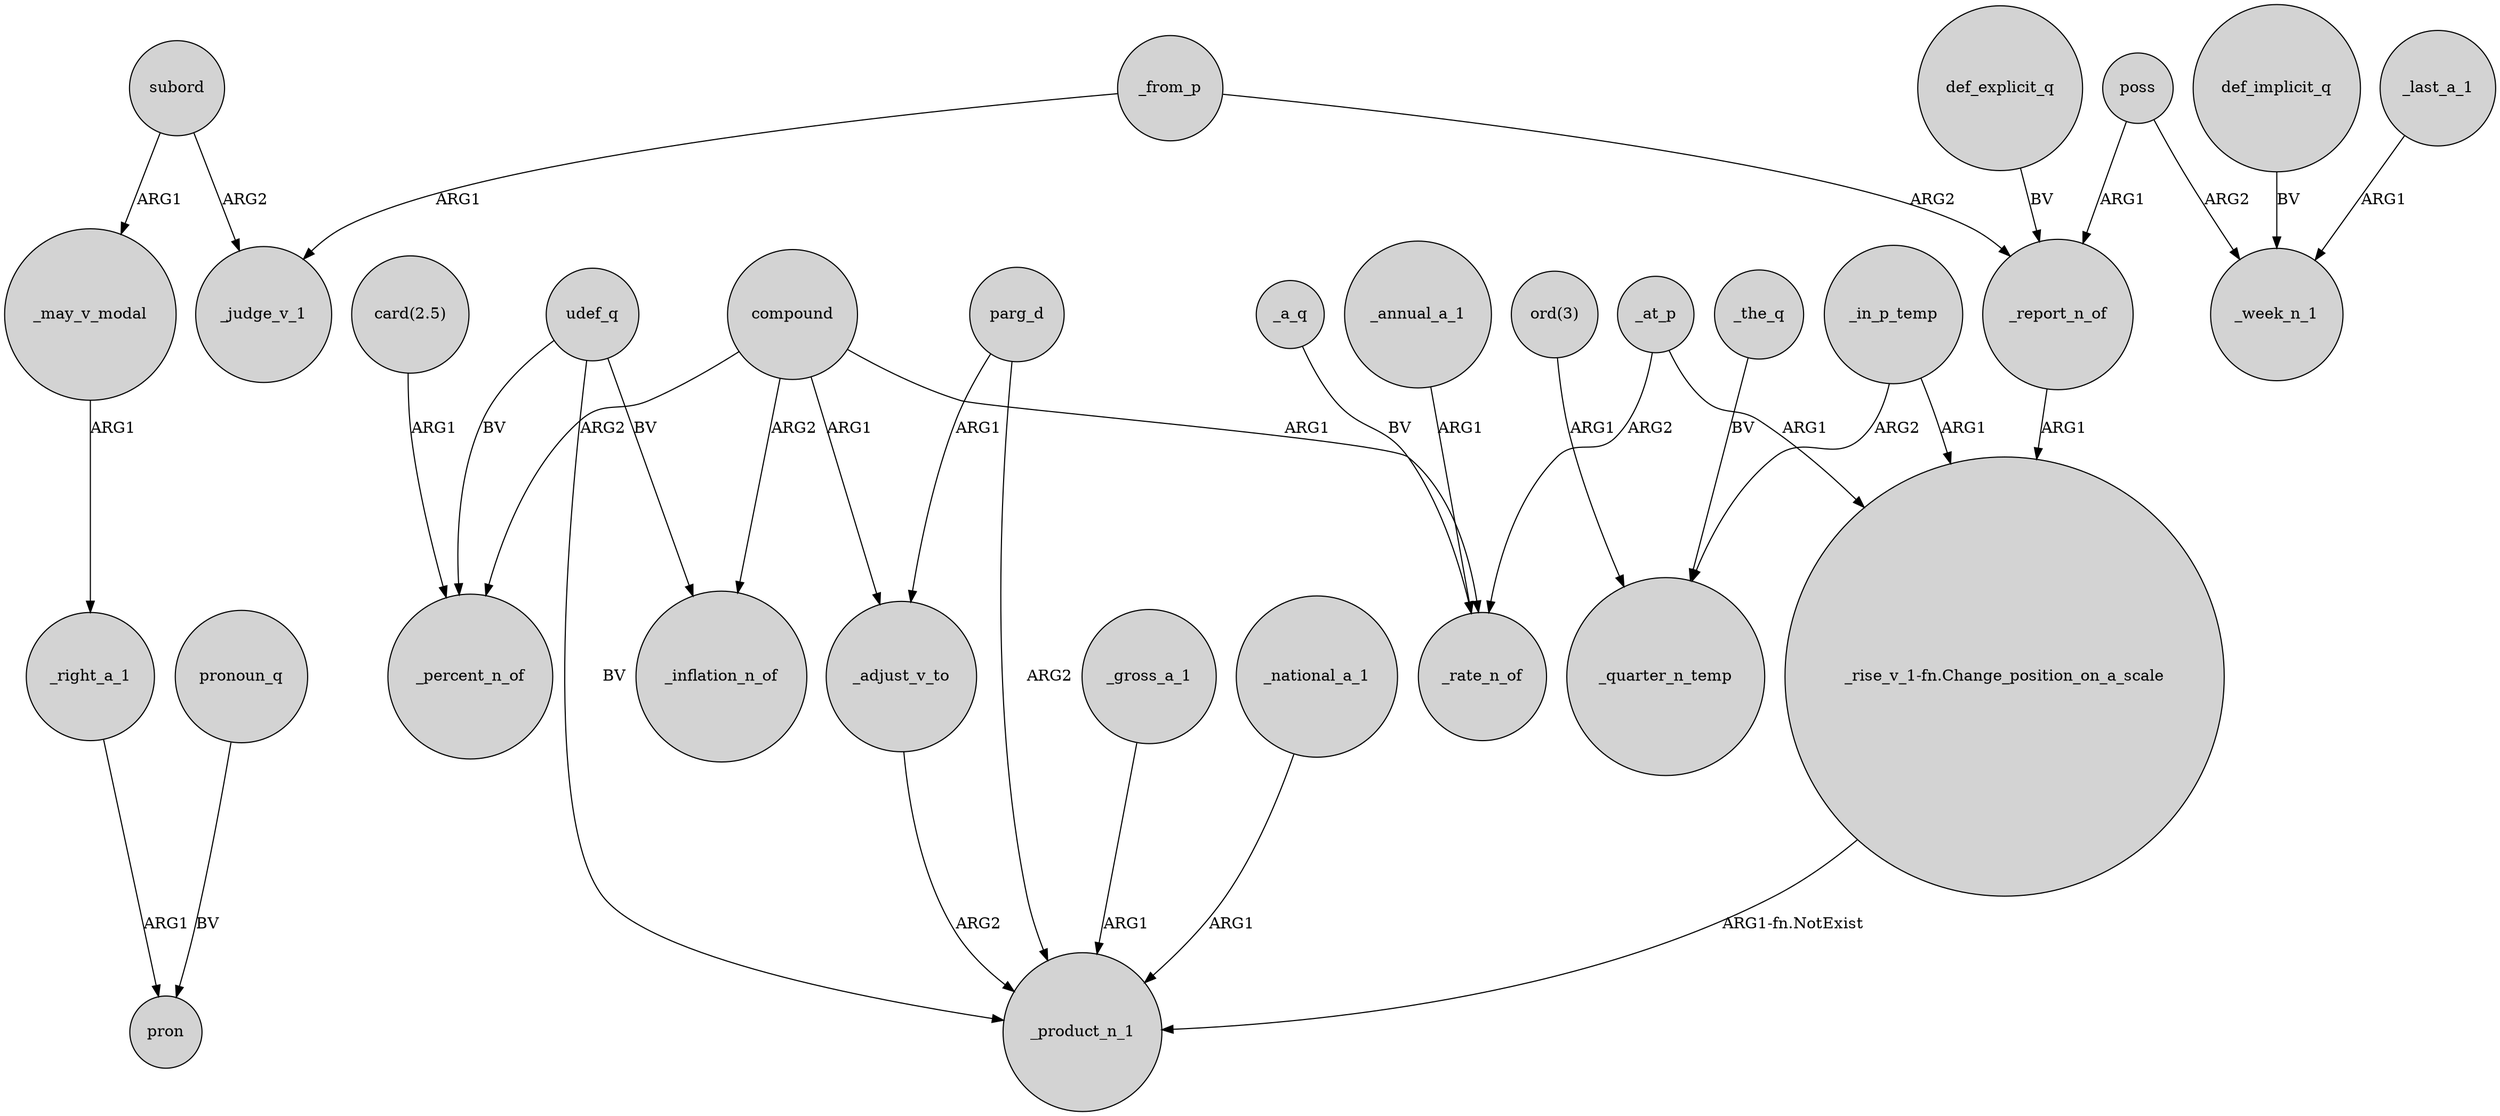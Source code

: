 digraph {
	node [shape=circle style=filled]
	subord -> _judge_v_1 [label=ARG2]
	udef_q -> _inflation_n_of [label=BV]
	parg_d -> _product_n_1 [label=ARG2]
	def_implicit_q -> _week_n_1 [label=BV]
	_at_p -> _rate_n_of [label=ARG2]
	_report_n_of -> "_rise_v_1-fn.Change_position_on_a_scale" [label=ARG1]
	poss -> _report_n_of [label=ARG1]
	parg_d -> _adjust_v_to [label=ARG1]
	_may_v_modal -> _right_a_1 [label=ARG1]
	_gross_a_1 -> _product_n_1 [label=ARG1]
	_at_p -> "_rise_v_1-fn.Change_position_on_a_scale" [label=ARG1]
	_the_q -> _quarter_n_temp [label=BV]
	compound -> _rate_n_of [label=ARG1]
	_a_q -> _rate_n_of [label=BV]
	_from_p -> _judge_v_1 [label=ARG1]
	_right_a_1 -> pron [label=ARG1]
	compound -> _percent_n_of [label=ARG2]
	_in_p_temp -> _quarter_n_temp [label=ARG2]
	poss -> _week_n_1 [label=ARG2]
	"card(2.5)" -> _percent_n_of [label=ARG1]
	_adjust_v_to -> _product_n_1 [label=ARG2]
	pronoun_q -> pron [label=BV]
	"ord(3)" -> _quarter_n_temp [label=ARG1]
	_national_a_1 -> _product_n_1 [label=ARG1]
	_from_p -> _report_n_of [label=ARG2]
	compound -> _inflation_n_of [label=ARG2]
	"_rise_v_1-fn.Change_position_on_a_scale" -> _product_n_1 [label="ARG1-fn.NotExist"]
	compound -> _adjust_v_to [label=ARG1]
	_last_a_1 -> _week_n_1 [label=ARG1]
	subord -> _may_v_modal [label=ARG1]
	_annual_a_1 -> _rate_n_of [label=ARG1]
	udef_q -> _product_n_1 [label=BV]
	udef_q -> _percent_n_of [label=BV]
	_in_p_temp -> "_rise_v_1-fn.Change_position_on_a_scale" [label=ARG1]
	def_explicit_q -> _report_n_of [label=BV]
}
